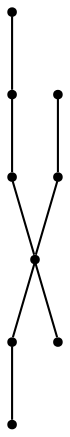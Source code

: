graph {
  node [shape=point,comment="{\"directed\":false,\"doi\":\"10.1007/978-3-540-70904-6_11\",\"figure\":\"1 (2)\"}"]

  v0 [pos="1538.3569585755813,529.3958028157552"]
  v1 [pos="1475.8453306686047,335.6458028157552"]
  v2 [pos="1426.2070130813954,448.14580281575525"]
  v3 [pos="1438.3383539244187,488.77080281575525"]
  v4 [pos="1541.4825399709302,298.14580281575525"]
  v5 [pos="1313.315098110465,413.77080281575525"]
  v6 [pos="1225.7988190406977,260.64580281575525"]
  v7 [pos="1225.7988190406977,376.2708028157552"]
  v8 [pos="1188.2918422965117,563.7708028157552"]

  v0 -- v1 [id="-1",pos="1538.3569585755813,529.3958028157552 1475.8453306686047,335.6458028157552 1475.8453306686047,335.6458028157552 1475.8453306686047,335.6458028157552"]
  v8 -- v7 [id="-20",pos="1188.2918422965117,563.7708028157552 1225.7988190406977,376.2708028157552 1225.7988190406977,376.2708028157552 1225.7988190406977,376.2708028157552"]
  v7 -- v5 [id="-21",pos="1225.7988190406977,376.2708028157552 1313.315098110465,413.77080281575525 1313.315098110465,413.77080281575525 1313.315098110465,413.77080281575525"]
  v5 -- v6 [id="-22",pos="1313.315098110465,413.77080281575525 1225.7988190406977,260.64580281575525 1225.7988190406977,260.64580281575525 1225.7988190406977,260.64580281575525"]
  v5 -- v3 [id="-23",pos="1313.315098110465,413.77080281575525 1438.3383539244187,488.77080281575525 1438.3383539244187,488.77080281575525 1438.3383539244187,488.77080281575525"]
  v2 -- v5 [id="-24",pos="1426.2070130813954,448.14580281575525 1313.315098110465,413.77080281575525 1313.315098110465,413.77080281575525 1313.315098110465,413.77080281575525"]
  v3 -- v4 [id="-25",pos="1438.3383539244187,488.77080281575525 1541.4825399709302,298.14580281575525 1541.4825399709302,298.14580281575525 1541.4825399709302,298.14580281575525"]
  v1 -- v2 [id="-26",pos="1475.8453306686047,335.6458028157552 1426.2070130813954,448.14580281575525 1426.2070130813954,448.14580281575525 1426.2070130813954,448.14580281575525"]
}